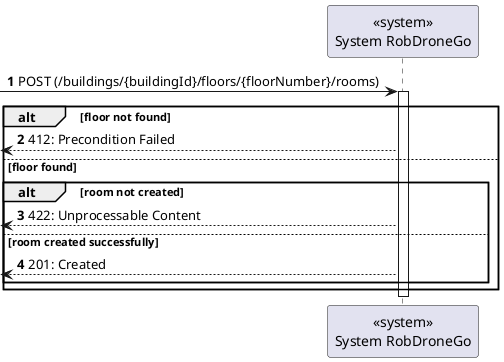 @startuml
autonumber


participant "<<system>>\nSystem RobDroneGo" as sys


    [-> sys: POST (/buildings/{buildingId}/floors/{floorNumber}/rooms)
    activate sys

    alt floor not found
        [<-- sys : 412: Precondition Failed
    else floor found
    alt room not created
        [<-- sys : 422: Unprocessable Content
    else room created successfully
        [<-- sys : 201: Created
        end
    end

    deactivate sys

@enduml
